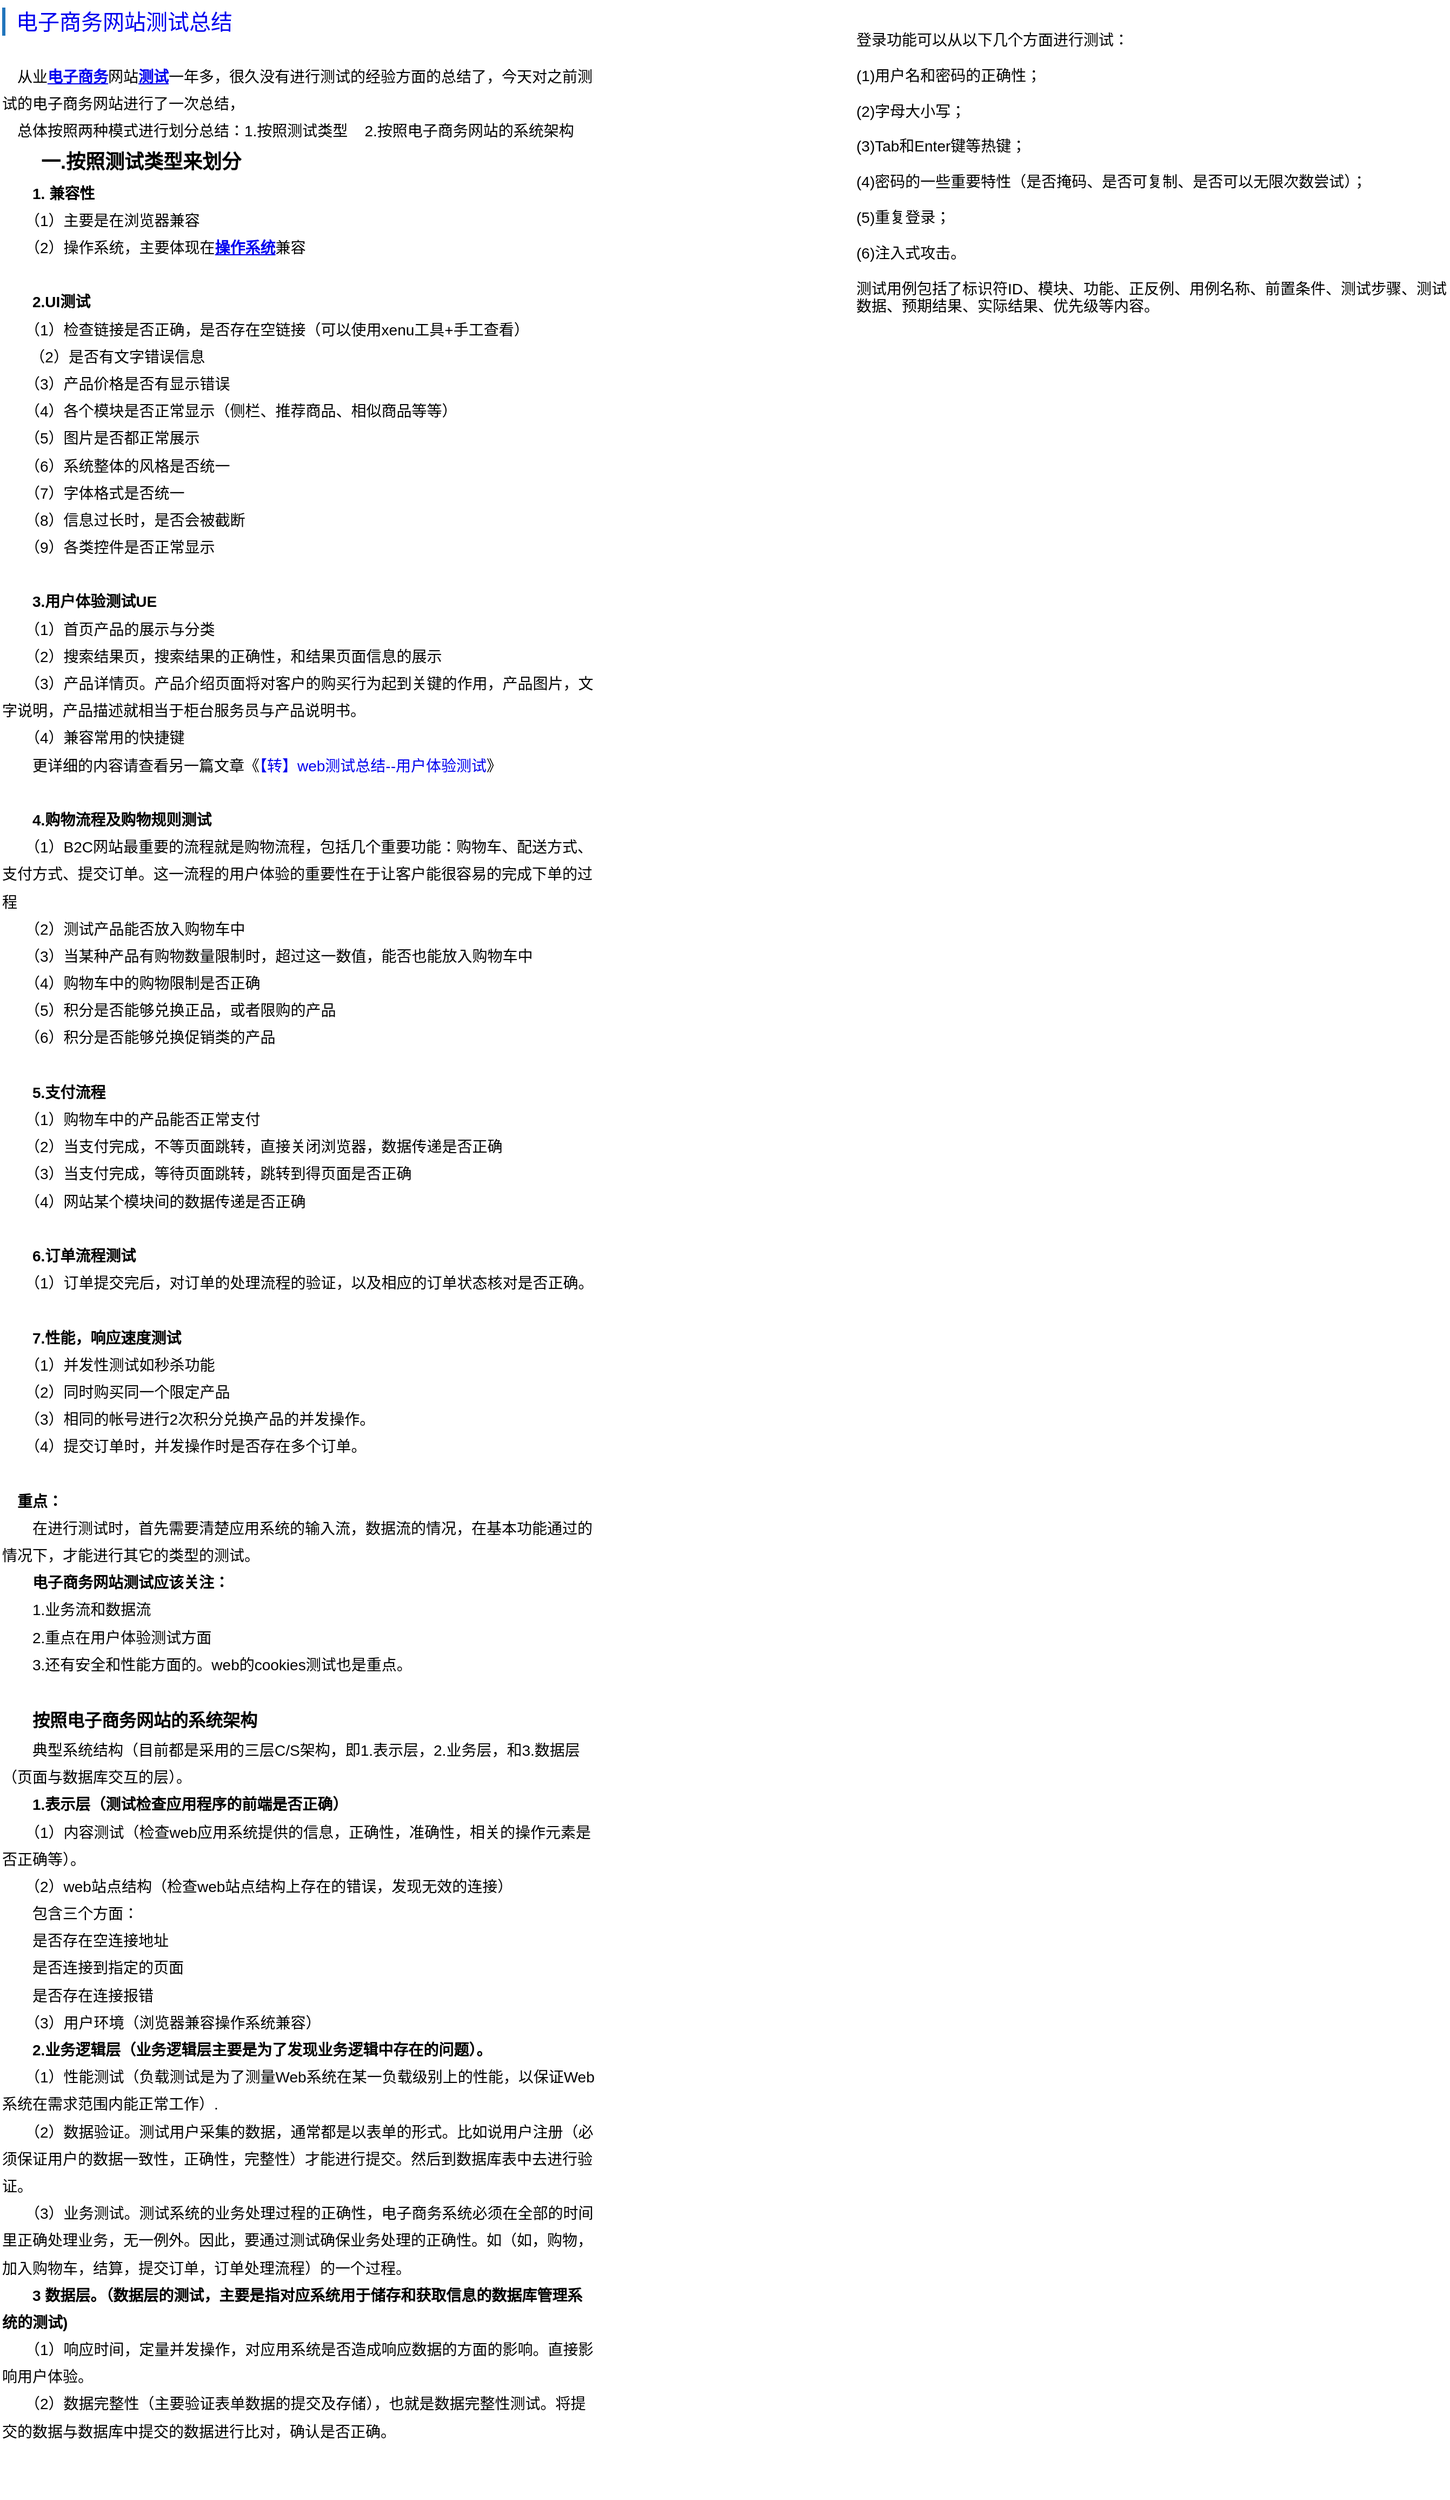 <mxfile version="13.0.3" type="device"><diagram id="VjasRFXlH03qszmeFjj5" name="Page-1"><mxGraphModel dx="3542" dy="2015" grid="1" gridSize="10" guides="1" tooltips="1" connect="1" arrows="1" fold="1" page="1" pageScale="1" pageWidth="827" pageHeight="1169" math="0" shadow="0"><root><mxCell id="0"/><mxCell id="1" parent="0"/><mxCell id="RvGmONTom1FkGtZlclNT-1" value="&lt;p style=&quot;word-break: break-all ; font-family: &amp;#34;microsoft yahei&amp;#34; , &amp;#34;tahoma&amp;#34; , &amp;#34;verdana&amp;#34; , &amp;#34;arial&amp;#34; ; margin: 0px 0px 16px ; font-size: 14px ; font-style: normal ; font-weight: 400 ; letter-spacing: normal ; text-indent: 0px ; text-transform: none ; word-spacing: 0px ; background-color: rgb(255 , 255 , 255)&quot;&gt;登录功能可以从以下几个方面进行测试：&lt;/p&gt;&lt;p style=&quot;word-break: break-all ; font-family: &amp;#34;microsoft yahei&amp;#34; , &amp;#34;tahoma&amp;#34; , &amp;#34;verdana&amp;#34; , &amp;#34;arial&amp;#34; ; margin: 0px 0px 16px ; font-size: 14px ; font-style: normal ; font-weight: 400 ; letter-spacing: normal ; text-indent: 0px ; text-transform: none ; word-spacing: 0px ; background-color: rgb(255 , 255 , 255)&quot;&gt;(1)用户名和密码的正确性；&lt;/p&gt;&lt;p style=&quot;word-break: break-all ; font-family: &amp;#34;microsoft yahei&amp;#34; , &amp;#34;tahoma&amp;#34; , &amp;#34;verdana&amp;#34; , &amp;#34;arial&amp;#34; ; margin: 0px 0px 16px ; font-size: 14px ; font-style: normal ; font-weight: 400 ; letter-spacing: normal ; text-indent: 0px ; text-transform: none ; word-spacing: 0px ; background-color: rgb(255 , 255 , 255)&quot;&gt;(2)字母大小写；&lt;/p&gt;&lt;p style=&quot;word-break: break-all ; font-family: &amp;#34;microsoft yahei&amp;#34; , &amp;#34;tahoma&amp;#34; , &amp;#34;verdana&amp;#34; , &amp;#34;arial&amp;#34; ; margin: 0px 0px 16px ; font-size: 14px ; font-style: normal ; font-weight: 400 ; letter-spacing: normal ; text-indent: 0px ; text-transform: none ; word-spacing: 0px ; background-color: rgb(255 , 255 , 255)&quot;&gt;(3)Tab和Enter键等热键；&lt;/p&gt;&lt;p style=&quot;word-break: break-all ; font-family: &amp;#34;microsoft yahei&amp;#34; , &amp;#34;tahoma&amp;#34; , &amp;#34;verdana&amp;#34; , &amp;#34;arial&amp;#34; ; margin: 0px 0px 16px ; font-size: 14px ; font-style: normal ; font-weight: 400 ; letter-spacing: normal ; text-indent: 0px ; text-transform: none ; word-spacing: 0px ; background-color: rgb(255 , 255 , 255)&quot;&gt;(4)密码的一些重要特性（是否掩码、是否可复制、是否可以无限次数尝试）；&lt;/p&gt;&lt;p style=&quot;word-break: break-all ; font-family: &amp;#34;microsoft yahei&amp;#34; , &amp;#34;tahoma&amp;#34; , &amp;#34;verdana&amp;#34; , &amp;#34;arial&amp;#34; ; margin: 0px 0px 16px ; font-size: 14px ; font-style: normal ; font-weight: 400 ; letter-spacing: normal ; text-indent: 0px ; text-transform: none ; word-spacing: 0px ; background-color: rgb(255 , 255 , 255)&quot;&gt;(5)重复登录；&lt;/p&gt;&lt;p style=&quot;word-break: break-all ; font-family: &amp;#34;microsoft yahei&amp;#34; , &amp;#34;tahoma&amp;#34; , &amp;#34;verdana&amp;#34; , &amp;#34;arial&amp;#34; ; margin: 0px 0px 16px ; font-size: 14px ; font-style: normal ; font-weight: 400 ; letter-spacing: normal ; text-indent: 0px ; text-transform: none ; word-spacing: 0px ; background-color: rgb(255 , 255 , 255)&quot;&gt;(6)注入式攻击。&lt;/p&gt;&lt;p style=&quot;word-break: break-all ; font-family: &amp;#34;microsoft yahei&amp;#34; , &amp;#34;tahoma&amp;#34; , &amp;#34;verdana&amp;#34; , &amp;#34;arial&amp;#34; ; margin: 0px 0px 16px ; font-size: 14px ; font-style: normal ; font-weight: 400 ; letter-spacing: normal ; text-indent: 0px ; text-transform: none ; word-spacing: 0px ; background-color: rgb(255 , 255 , 255)&quot;&gt;测试用例包括了标识符ID、模块、功能、正反例、用例名称、前置条件、测试步骤、测试数据、预期结果、实际结果、优先级等内容。&lt;/p&gt;" style="text;whiteSpace=wrap;html=1;" vertex="1" parent="1"><mxGeometry x="60" y="50" width="550" height="300" as="geometry"/></mxCell><mxCell id="RvGmONTom1FkGtZlclNT-2" value="&lt;!--StartFragment--&gt;&lt;h1 class=&quot;postTitle&quot; style=&quot;margin: 0px; padding: 0px 64px 0px 10px; list-style-type: none; list-style-image: none; font-size: 20px; font-weight: normal; border-left: 3px solid rgb(33, 117, 188); font-family: Tahoma, Arial, Helvetica, sans-serif; font-style: normal; font-variant-ligatures: normal; font-variant-caps: normal; letter-spacing: normal; orphans: 2; text-align: start; text-indent: 0px; text-transform: none; widows: 2; word-spacing: 0px; -webkit-text-stroke-width: 0px; background-color: rgb(255, 255, 255); text-decoration-style: initial; text-decoration-color: initial;&quot;&gt;&lt;a id=&quot;cb_post_title_url&quot; class=&quot;postTitle2 vertical-middle&quot; href=&quot;https://www.cnblogs.com/mmmaolj/p/6003994.html&quot; style=&quot;text-decoration: none;&quot;&gt;&lt;span style=&quot;vertical-align: middle;&quot;&gt;电子商务网站测试总结&lt;/span&gt;&lt;/a&gt;&lt;/h1&gt;&lt;div class=&quot;clear&quot; style=&quot;clear: both; font-family: Tahoma, Arial, Helvetica, sans-serif; font-size: 12px; font-style: normal; font-variant-ligatures: normal; font-variant-caps: normal; font-weight: 400; letter-spacing: normal; orphans: 2; text-align: start; text-indent: 0px; text-transform: none; widows: 2; word-spacing: 0px; -webkit-text-stroke-width: 0px; background-color: rgb(255, 255, 255); text-decoration-style: initial; text-decoration-color: initial;&quot;&gt;&lt;/div&gt;&lt;div class=&quot;postBody&quot; style=&quot;clear: both; margin-top: 26px; font-size: 14px; line-height: 1.8; font-family: Tahoma, Arial, Helvetica, sans-serif; font-style: normal; font-variant-ligatures: normal; font-variant-caps: normal; font-weight: 400; letter-spacing: normal; orphans: 2; text-align: start; text-indent: 0px; text-transform: none; widows: 2; word-spacing: 0px; -webkit-text-stroke-width: 0px; background-color: rgb(255, 255, 255); text-decoration-style: initial; text-decoration-color: initial;&quot;&gt;&lt;div id=&quot;cnblogs_post_body&quot; class=&quot;blogpost-body &quot; style=&quot;margin-bottom: 20px; word-break: break-word; font-size: 14px;&quot;&gt;&lt;div style=&quot;&quot;&gt;　从业&lt;a target=&quot;_self&quot; style=&quot;&quot;&gt;&lt;strong style=&quot;&quot;&gt;电子商务&lt;/strong&gt;&lt;/a&gt;网站&lt;a target=&quot;_self&quot; style=&quot;&quot;&gt;&lt;strong style=&quot;&quot;&gt;测试&lt;/strong&gt;&lt;/a&gt;一年多，很久没有进行测试的经验方面的总结了，今天对之前测试的电子商务网站进行了一次总结，&lt;/div&gt;&lt;div style=&quot;&quot;&gt;　总体按照两种模式进行划分总结：1.按照测试类型 &amp;nbsp; &amp;nbsp;2.按照电子商务网站的系统架构&lt;/div&gt;&lt;div style=&quot;&quot;&gt;&lt;span style=&quot;font-size: 18px;&quot;&gt;　&lt;strong style=&quot;&quot;&gt;　一.按照测试类型来划分&lt;/strong&gt;&lt;/span&gt;&lt;/div&gt;&lt;div style=&quot;&quot;&gt;　　&lt;strong style=&quot;&quot;&gt;1. 兼容性&lt;/strong&gt;&lt;/div&gt;&lt;div style=&quot;&quot;&gt;　　（1）主要是在浏览器兼容&lt;/div&gt;&lt;div style=&quot;&quot;&gt;　　（2）操作系统，主要体现在&lt;a target=&quot;_self&quot; style=&quot;&quot;&gt;&lt;strong style=&quot;&quot;&gt;操作系统&lt;/strong&gt;&lt;/a&gt;兼容&lt;/div&gt;&lt;div style=&quot;&quot;&gt;　&lt;strong style=&quot;&quot;&gt;　&lt;/strong&gt;&lt;/div&gt;&lt;div style=&quot;&quot;&gt;&lt;strong style=&quot;&quot;&gt;　　2.UI测试&lt;/strong&gt;&lt;/div&gt;&lt;div style=&quot;&quot;&gt;　　（1）检查链接是否正确，是否存在空链接（可以使用xenu工具+手工查看）&lt;/div&gt;&lt;div style=&quot;&quot;&gt;　 &amp;nbsp; （2）是否有文字错误信息&lt;/div&gt;&lt;div style=&quot;&quot;&gt;　　（3）产品价格是否有显示错误&lt;/div&gt;&lt;div style=&quot;&quot;&gt;　　（4）各个模块是否正常显示（侧栏、推荐商品、相似商品等等）&lt;/div&gt;&lt;div style=&quot;&quot;&gt;　　（5）图片是否都正常展示&lt;/div&gt;&lt;div style=&quot;&quot;&gt;　　（6）系统整体的风格是否统一&lt;/div&gt;&lt;div style=&quot;&quot;&gt;　　（7）字体格式是否统一&lt;/div&gt;&lt;div style=&quot;&quot;&gt;　　（8）信息过长时，是否会被截断&lt;/div&gt;&lt;div style=&quot;&quot;&gt;　　（9）各类控件是否正常显示&lt;/div&gt;&lt;div style=&quot;&quot;&gt;　　&lt;/div&gt;&lt;div style=&quot;&quot;&gt;　&lt;strong style=&quot;&quot;&gt;　3.用户体验测试UE&lt;/strong&gt;&lt;/div&gt;&lt;div style=&quot;&quot;&gt;　　（1）首页产品的展示与分类&lt;/div&gt;&lt;div style=&quot;&quot;&gt;　　（2）搜索结果页，搜索结果的正确性，和结果页面信息的展示&lt;/div&gt;&lt;div style=&quot;&quot;&gt;　　（3）产品详情页。产品介绍页面将对客户的购买行为起到关键的作用，产品图片，文字说明，产品描述就相当于柜台服务员与产品说明书。&lt;/div&gt;&lt;div style=&quot;&quot;&gt;　　（4）兼容常用的快捷键&lt;/div&gt;&lt;div style=&quot;&quot;&gt;　　更详细的内容请查看另一篇文章《&lt;a id=&quot;post_title_link_6003207&quot; href=&quot;http://www.cnblogs.com/mmmaolj/p/6003207.html&quot; style=&quot;text-decoration: none;&quot;&gt;【转】web测试总结--用户体验测试&lt;/a&gt;》&lt;/div&gt;&lt;div style=&quot;&quot;&gt;&amp;nbsp;&lt;/div&gt;&lt;div style=&quot;&quot;&gt;　　&lt;strong style=&quot;&quot;&gt;4.购物流程及购物规则测试&lt;/strong&gt;&lt;/div&gt;&lt;div style=&quot;&quot;&gt;　　（1）B2C网站最重要的流程就是购物流程，包括几个重要功能：购物车、配送方式、支付方式、提交订单。这一流程的用户体验的重要性在于让客户能很容易的完成下单的过程&lt;/div&gt;&lt;div style=&quot;&quot;&gt;　　（2）测试产品能否放入购物车中&lt;/div&gt;&lt;div style=&quot;&quot;&gt;　　（3）当某种产品有购物数量限制时，超过这一数值，能否也能放入购物车中&lt;/div&gt;&lt;div style=&quot;&quot;&gt;　　（4）购物车中的购物限制是否正确&lt;/div&gt;&lt;div style=&quot;&quot;&gt;　　（5）积分是否能够兑换正品，或者限购的产品&lt;/div&gt;&lt;div style=&quot;&quot;&gt;　　（6）积分是否能够兑换促销类的产品&lt;/div&gt;&lt;div style=&quot;&quot;&gt;&amp;nbsp;&lt;/div&gt;&lt;div style=&quot;&quot;&gt;　&lt;strong style=&quot;&quot;&gt;　5.支付流程&lt;/strong&gt;&lt;/div&gt;&lt;div style=&quot;&quot;&gt;　　（1）购物车中的产品能否正常支付&lt;/div&gt;&lt;div style=&quot;&quot;&gt;　　（2）当支付完成，不等页面跳转，直接关闭浏览器，数据传递是否正确&lt;/div&gt;&lt;div style=&quot;&quot;&gt;　　（3）当支付完成，等待页面跳转，跳转到得页面是否正确&lt;/div&gt;&lt;div style=&quot;&quot;&gt;　　（4）网站某个模块间的数据传递是否正确&lt;/div&gt;&lt;div style=&quot;&quot;&gt;&amp;nbsp;&lt;/div&gt;&lt;div style=&quot;&quot;&gt;　&lt;strong style=&quot;&quot;&gt;　6.订单流程测试&lt;/strong&gt;&lt;/div&gt;&lt;div style=&quot;&quot;&gt;　　（1）订单提交完后，对订单的处理流程的验证，以及相应的订单状态核对是否正确。&lt;/div&gt;&lt;div style=&quot;&quot;&gt;&amp;nbsp;&lt;/div&gt;&lt;div style=&quot;&quot;&gt;　　&lt;strong style=&quot;&quot;&gt;7.性能，响应速度测试&lt;/strong&gt;&lt;/div&gt;&lt;div style=&quot;&quot;&gt;　　（1）并发性测试如秒杀功能&lt;/div&gt;&lt;div style=&quot;&quot;&gt;　　（2）同时购买同一个限定产品&lt;/div&gt;&lt;div style=&quot;&quot;&gt;　　（3）相同的帐号进行2次积分兑换产品的并发操作。&lt;/div&gt;&lt;div style=&quot;&quot;&gt;　　（4）提交订单时，并发操作时是否存在多个订单。&lt;/div&gt;&lt;div style=&quot;&quot;&gt;&amp;nbsp;&lt;/div&gt;&lt;div style=&quot;&quot;&gt;&lt;div style=&quot;&quot;&gt;&lt;strong style=&quot;&quot;&gt;　重点：&lt;/strong&gt;&lt;/div&gt;&lt;div style=&quot;&quot;&gt;　　在进行测试时，首先需要清楚应用系统的输入流，数据流的情况，在基本功能通过的情况下，才能进行其它的类型的测试。&lt;/div&gt;&lt;div style=&quot;&quot;&gt;　&lt;strong style=&quot;&quot;&gt;　&lt;/strong&gt;&lt;strong style=&quot;&quot;&gt;电子商务网站测试应该关注：&lt;/strong&gt;&lt;/div&gt;&lt;div style=&quot;&quot;&gt;　　1.业务流和数据流&lt;/div&gt;&lt;div style=&quot;&quot;&gt;　　2.重点在用户体验测试方面&lt;/div&gt;&lt;div style=&quot;&quot;&gt;　　3.还有安全和性能方面的。web的cookies测试也是重点。&lt;/div&gt;&lt;div style=&quot;&quot;&gt;&amp;nbsp;&lt;/div&gt;&lt;div style=&quot;&quot;&gt;　　&lt;strong style=&quot;&quot;&gt;&lt;span style=&quot;font-size: 16px;&quot;&gt;按照电子商务网站的系统架构&lt;/span&gt;&lt;/strong&gt;&lt;/div&gt;&lt;div style=&quot;&quot;&gt;　　典型系统结构（目前都是采用的三层C/S架构，即1.表示层，2.业务层，和3.数据层（页面与数据库交互的层）。&lt;/div&gt;&lt;div style=&quot;&quot;&gt;　　&lt;strong style=&quot;&quot;&gt;1.表示层（测试检查应用程序的前端是否正确）&lt;/strong&gt;&lt;/div&gt;&lt;div style=&quot;&quot;&gt;　　（1）内容测试（检查web应用系统提供的信息，正确性，准确性，相关的操作元素是否正确等）。&lt;/div&gt;&lt;div style=&quot;&quot;&gt;　　（2）web站点结构（检查web站点结构上存在的错误，发现无效的连接）&lt;/div&gt;&lt;div style=&quot;&quot;&gt;　　包含三个方面：&lt;/div&gt;&lt;div style=&quot;&quot;&gt;　　是否存在空连接地址 &amp;nbsp;&lt;/div&gt;&lt;div style=&quot;&quot;&gt;　　是否连接到指定的页面&lt;/div&gt;&lt;div style=&quot;&quot;&gt;　　是否存在连接报错&lt;/div&gt;&lt;div style=&quot;&quot;&gt;　　（3）用户环境（浏览器兼容操作系统兼容）&lt;/div&gt;&lt;div style=&quot;&quot;&gt;　&lt;strong style=&quot;&quot;&gt;　2.业务逻辑层（业务逻辑层主要是为了发现业务逻辑中存在的问题）。&lt;/strong&gt;&lt;/div&gt;&lt;div style=&quot;&quot;&gt;　　（1）性能测试（负载测试是为了测量Web系统在某一负载级别上的性能，以保证Web系统在需求范围内能正常工作）.&lt;/div&gt;&lt;div style=&quot;&quot;&gt;　　（2）数据验证。测试用户采集的数据，通常都是以表单的形式。比如说用户注册（必须保证用户的数据一致性，正确性，完整性）才能进行提交。然后到数据库表中去进行验证。&lt;/div&gt;&lt;div style=&quot;&quot;&gt;　　（3）业务测试。测试系统的业务处理过程的正确性，电子商务系统必须在全部的时间里正确处理业务，无一例外。因此，要通过测试确保业务处理的正确性。如（如，购物，加入购物车，结算，提交订单，订单处理流程）的一个过程。&lt;/div&gt;&lt;div style=&quot;&quot;&gt;　&lt;strong style=&quot;&quot;&gt;　3 数据层。（数据层的测试，主要是指对应系统用于储存和获取信息的数据库管理系统的测试)&lt;/strong&gt;&lt;/div&gt;&lt;div style=&quot;&quot;&gt;　　（1）响应时间，定量并发操作，对应用系统是否造成响应数据的方面的影响。直接影响用户体验。&lt;/div&gt;&lt;div style=&quot;&quot;&gt;　　（2）数据完整性（主要验证表单数据的提交及存储），也就是数据完整性测试。将提交的数据与数据库中提交的数据进行比对，确认是否正确。&lt;/div&gt;&lt;/div&gt;&lt;/div&gt;&lt;/div&gt;&lt;!--EndFragment--&gt;" style="text;whiteSpace=wrap;html=1;" vertex="1" parent="1"><mxGeometry x="-730" y="28" width="550" height="2310" as="geometry"/></mxCell></root></mxGraphModel></diagram></mxfile>